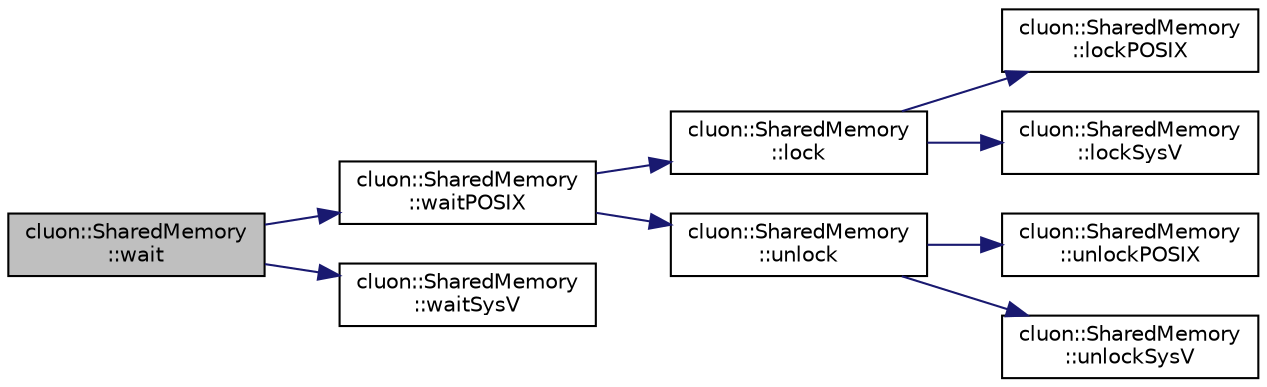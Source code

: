 digraph "cluon::SharedMemory::wait"
{
 // LATEX_PDF_SIZE
  edge [fontname="Helvetica",fontsize="10",labelfontname="Helvetica",labelfontsize="10"];
  node [fontname="Helvetica",fontsize="10",shape=record];
  rankdir="LR";
  Node1 [label="cluon::SharedMemory\l::wait",height=0.2,width=0.4,color="black", fillcolor="grey75", style="filled", fontcolor="black",tooltip=" "];
  Node1 -> Node2 [color="midnightblue",fontsize="10",style="solid"];
  Node2 [label="cluon::SharedMemory\l::waitPOSIX",height=0.2,width=0.4,color="black", fillcolor="white", style="filled",URL="$classcluon_1_1SharedMemory.html#a8e5d136bd17addac3954830062ed869b",tooltip=" "];
  Node2 -> Node3 [color="midnightblue",fontsize="10",style="solid"];
  Node3 [label="cluon::SharedMemory\l::lock",height=0.2,width=0.4,color="black", fillcolor="white", style="filled",URL="$classcluon_1_1SharedMemory.html#a8fa52d4fc6d7e15c15c9fae901baf954",tooltip=" "];
  Node3 -> Node4 [color="midnightblue",fontsize="10",style="solid"];
  Node4 [label="cluon::SharedMemory\l::lockPOSIX",height=0.2,width=0.4,color="black", fillcolor="white", style="filled",URL="$classcluon_1_1SharedMemory.html#aa892756d72243b253e838bd342224174",tooltip=" "];
  Node3 -> Node5 [color="midnightblue",fontsize="10",style="solid"];
  Node5 [label="cluon::SharedMemory\l::lockSysV",height=0.2,width=0.4,color="black", fillcolor="white", style="filled",URL="$classcluon_1_1SharedMemory.html#ab8cf2bc80cec392829bf1b291796b0b2",tooltip=" "];
  Node2 -> Node6 [color="midnightblue",fontsize="10",style="solid"];
  Node6 [label="cluon::SharedMemory\l::unlock",height=0.2,width=0.4,color="black", fillcolor="white", style="filled",URL="$classcluon_1_1SharedMemory.html#aed5f830386d9270f48c34d62abfc7f32",tooltip=" "];
  Node6 -> Node7 [color="midnightblue",fontsize="10",style="solid"];
  Node7 [label="cluon::SharedMemory\l::unlockPOSIX",height=0.2,width=0.4,color="black", fillcolor="white", style="filled",URL="$classcluon_1_1SharedMemory.html#a635c0d044c9fca9ceb56a620190390d1",tooltip=" "];
  Node6 -> Node8 [color="midnightblue",fontsize="10",style="solid"];
  Node8 [label="cluon::SharedMemory\l::unlockSysV",height=0.2,width=0.4,color="black", fillcolor="white", style="filled",URL="$classcluon_1_1SharedMemory.html#a39c6f535237ee2b956af2048940b020f",tooltip=" "];
  Node1 -> Node9 [color="midnightblue",fontsize="10",style="solid"];
  Node9 [label="cluon::SharedMemory\l::waitSysV",height=0.2,width=0.4,color="black", fillcolor="white", style="filled",URL="$classcluon_1_1SharedMemory.html#ae51a0e2ffa9a6fea69bce92e62ada2a6",tooltip=" "];
}

